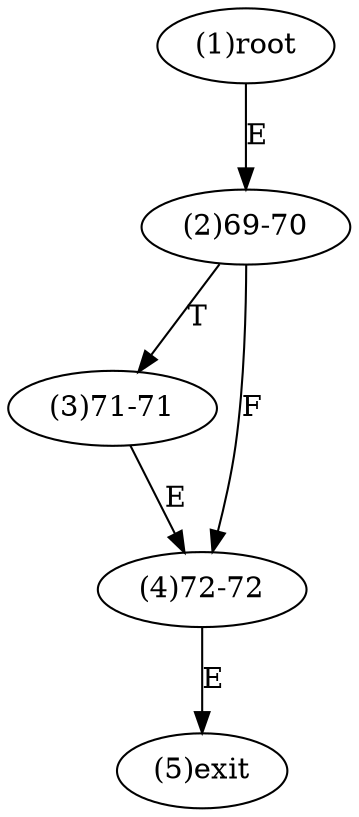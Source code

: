 digraph "" { 
1[ label="(1)root"];
2[ label="(2)69-70"];
3[ label="(3)71-71"];
4[ label="(4)72-72"];
5[ label="(5)exit"];
1->2[ label="E"];
2->4[ label="F"];
2->3[ label="T"];
3->4[ label="E"];
4->5[ label="E"];
}